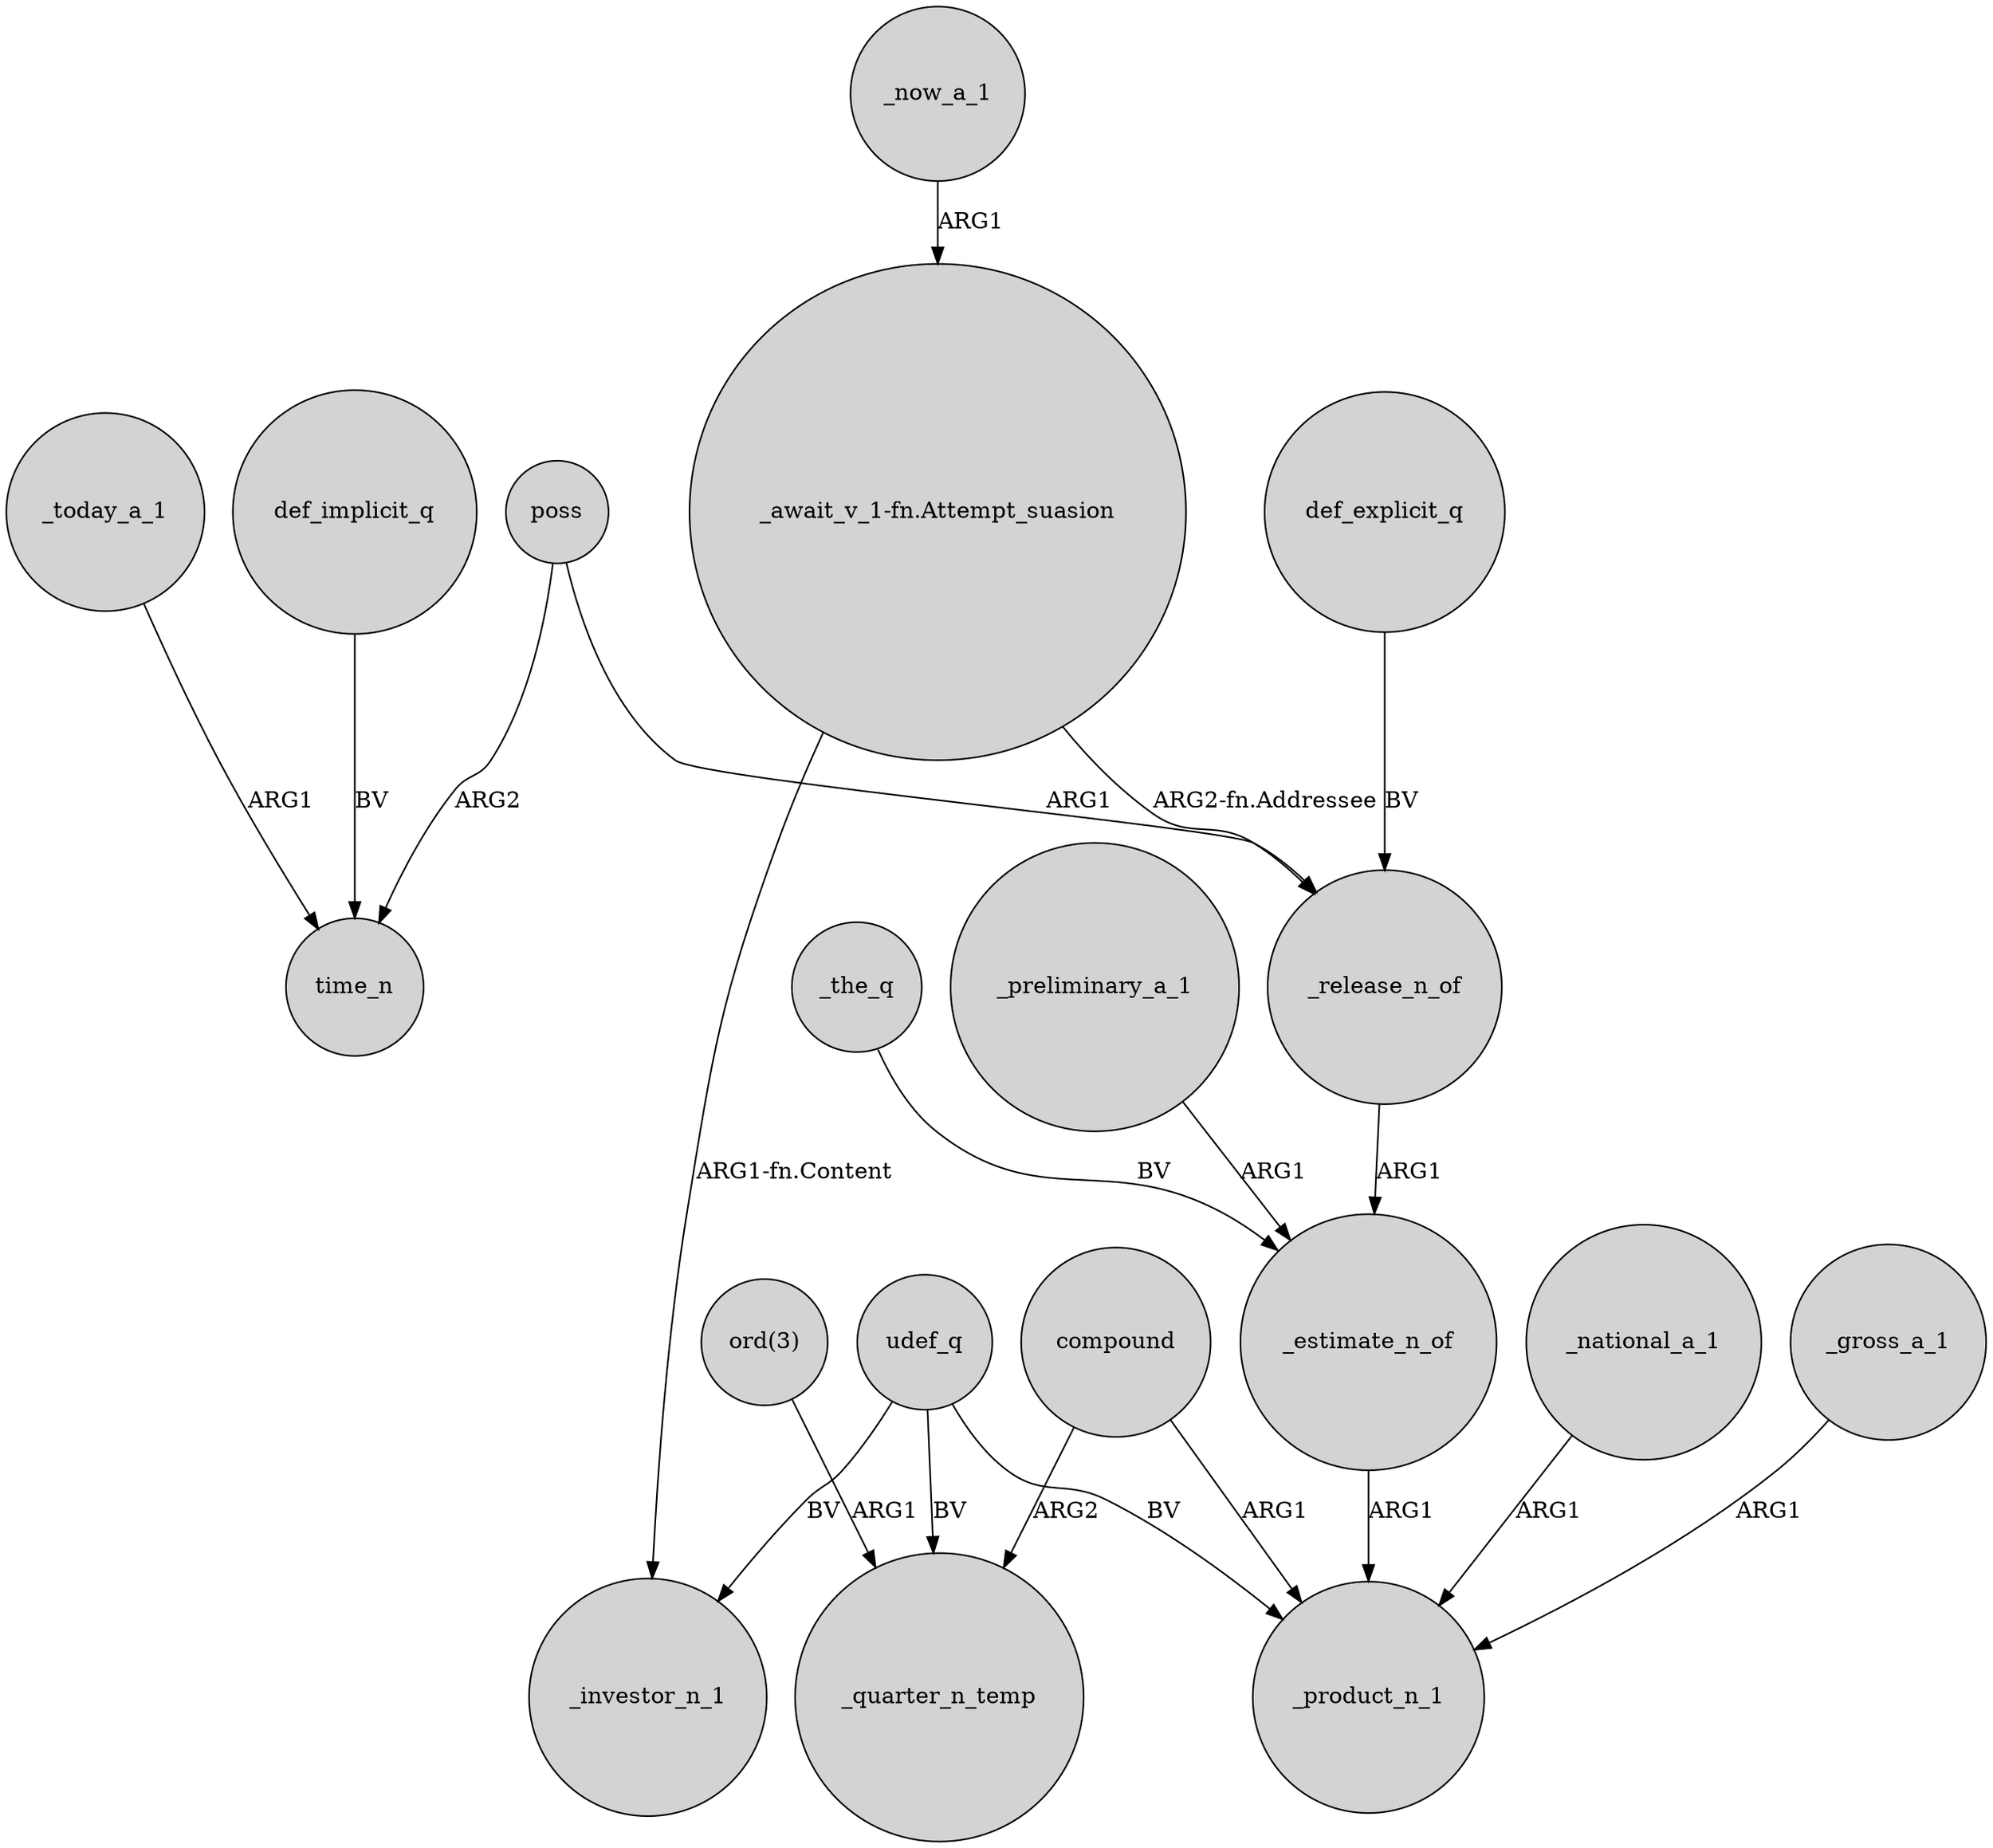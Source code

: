 digraph {
	node [shape=circle style=filled]
	"ord(3)" -> _quarter_n_temp [label=ARG1]
	_estimate_n_of -> _product_n_1 [label=ARG1]
	_national_a_1 -> _product_n_1 [label=ARG1]
	udef_q -> _product_n_1 [label=BV]
	_now_a_1 -> "_await_v_1-fn.Attempt_suasion" [label=ARG1]
	compound -> _quarter_n_temp [label=ARG2]
	def_explicit_q -> _release_n_of [label=BV]
	_release_n_of -> _estimate_n_of [label=ARG1]
	_gross_a_1 -> _product_n_1 [label=ARG1]
	udef_q -> _quarter_n_temp [label=BV]
	"_await_v_1-fn.Attempt_suasion" -> _investor_n_1 [label="ARG1-fn.Content"]
	_today_a_1 -> time_n [label=ARG1]
	poss -> time_n [label=ARG2]
	poss -> _release_n_of [label=ARG1]
	"_await_v_1-fn.Attempt_suasion" -> _release_n_of [label="ARG2-fn.Addressee"]
	compound -> _product_n_1 [label=ARG1]
	def_implicit_q -> time_n [label=BV]
	udef_q -> _investor_n_1 [label=BV]
	_the_q -> _estimate_n_of [label=BV]
	_preliminary_a_1 -> _estimate_n_of [label=ARG1]
}
